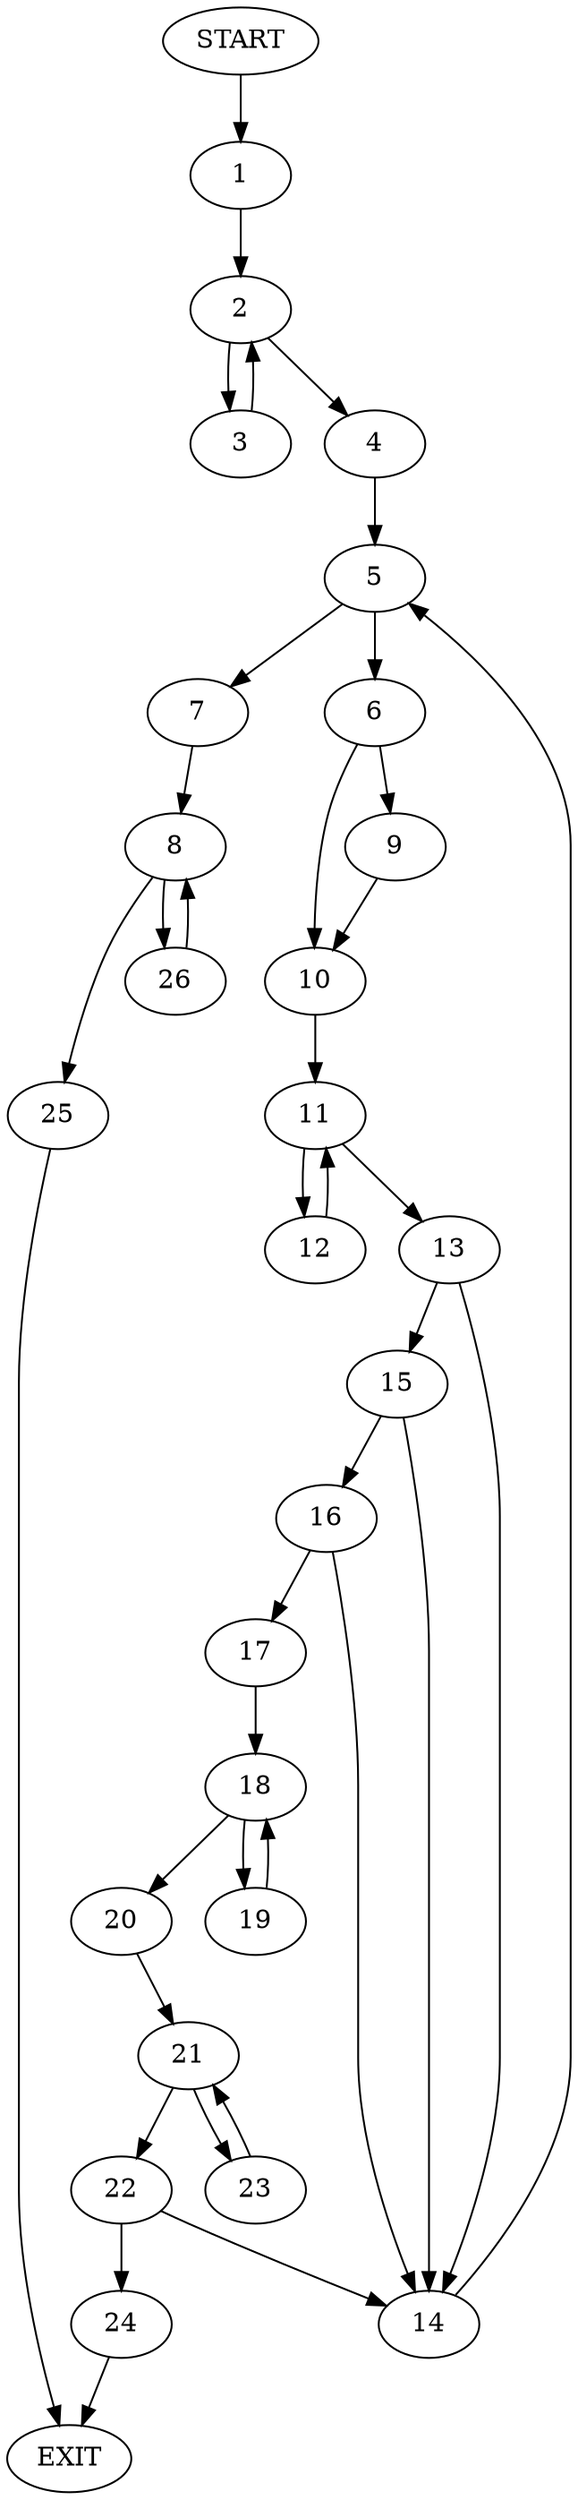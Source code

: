 digraph {
0 [label="START"]
27 [label="EXIT"]
0 -> 1
1 -> 2
2 -> 3
2 -> 4
4 -> 5
3 -> 2
5 -> 6
5 -> 7
7 -> 8
6 -> 9
6 -> 10
9 -> 10
10 -> 11
11 -> 12
11 -> 13
13 -> 14
13 -> 15
12 -> 11
14 -> 5
15 -> 14
15 -> 16
16 -> 17
16 -> 14
17 -> 18
18 -> 19
18 -> 20
19 -> 18
20 -> 21
21 -> 22
21 -> 23
23 -> 21
22 -> 24
22 -> 14
24 -> 27
8 -> 25
8 -> 26
25 -> 27
26 -> 8
}
